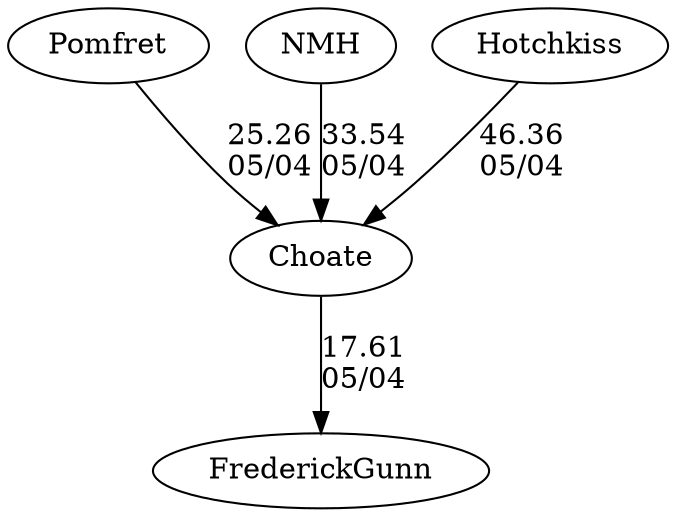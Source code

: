 digraph boys3foursChoate {Pomfret [URL="boys3foursChoatePomfret.html"];FrederickGunn [URL="boys3foursChoateFrederickGunn.html"];Choate [URL="boys3foursChoateChoate.html"];NMH [URL="boys3foursChoateNMH.html"];Hotchkiss [URL="boys3foursChoateHotchkiss.html"];NMH -> Choate[label="33.54
05/04", weight="67", tooltip="Founder's Day Regatta			
", URL="", random="random"]; 
Pomfret -> Choate[label="25.26
05/04", weight="75", tooltip="Founder's Day Regatta			
", URL="", random="random"]; 
Choate -> FrederickGunn[label="17.61
05/04", weight="83", tooltip="Founder's Day Regatta			
", URL="", random="random"]; 
Hotchkiss -> Choate[label="46.36
05/04", weight="54", tooltip="Founder's Day Regatta			
", URL="", random="random"]}